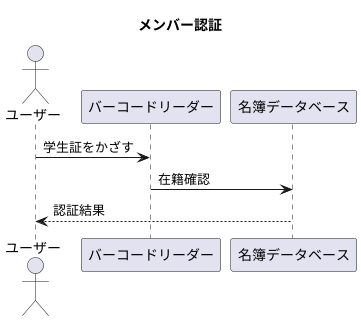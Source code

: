 @startuml Auth

title メンバー認証

actor ユーザー as User
participant バーコードリーダー as Reader
participant 名簿データベース as MemberDB

User -> Reader : 学生証をかざす
Reader -> MemberDB : 在籍確認
MemberDB --> User : 認証結果

@enduml